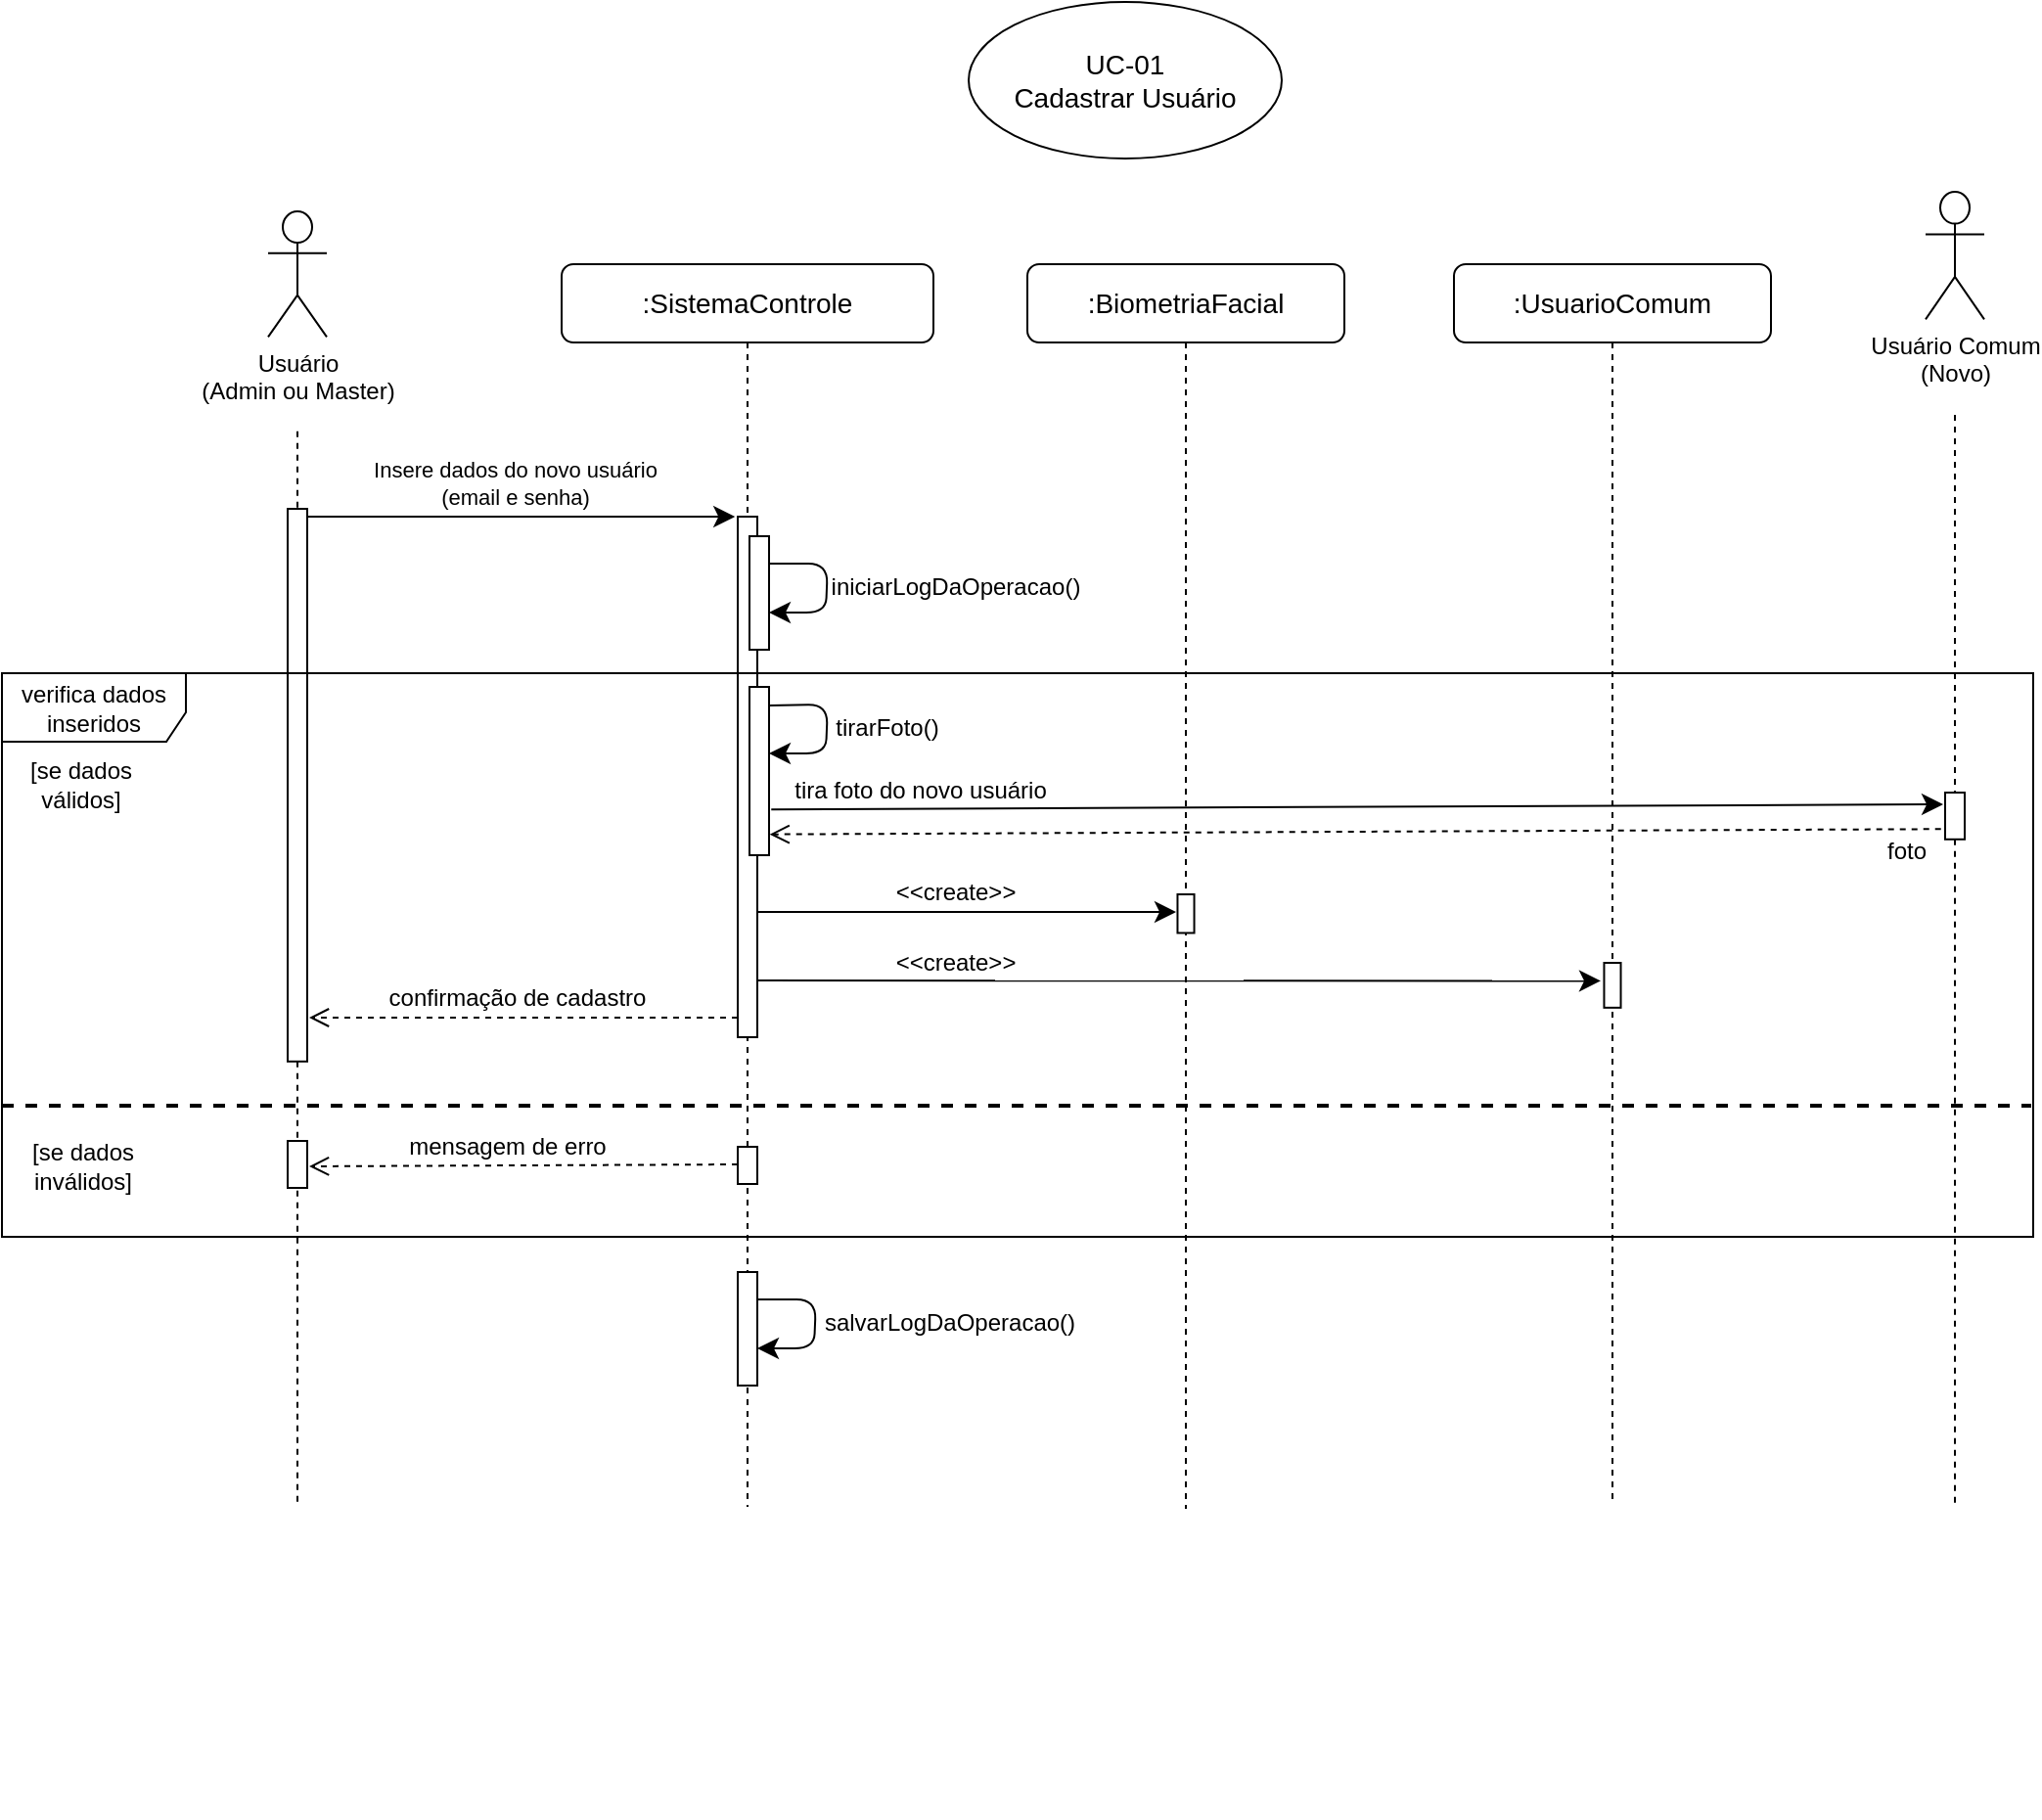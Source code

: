 <mxfile version="24.7.17">
  <diagram name="Page-1" id="7fl2-ZSV6QaIEvgjWsZY">
    <mxGraphModel dx="2087" dy="1392" grid="0" gridSize="1" guides="1" tooltips="1" connect="1" arrows="1" fold="1" page="0" pageScale="1" pageWidth="1920" pageHeight="1200" math="0" shadow="0">
      <root>
        <mxCell id="0" />
        <mxCell id="1" parent="0" />
        <mxCell id="YAKH-8tsJ9ISijEvY5ng-2" value="&lt;font style=&quot;font-size: 14px;&quot;&gt;UC-01&lt;/font&gt;&lt;div style=&quot;font-size: 14px;&quot;&gt;&lt;font style=&quot;font-size: 14px;&quot;&gt;Cadastrar Usuário&lt;/font&gt;&lt;/div&gt;" style="ellipse;whiteSpace=wrap;html=1;" vertex="1" parent="1">
          <mxGeometry x="199" y="-111" width="160" height="80" as="geometry" />
        </mxCell>
        <mxCell id="YAKH-8tsJ9ISijEvY5ng-10" value="" style="group" vertex="1" connectable="0" parent="1">
          <mxGeometry x="-159" y="-4" width="30" height="660" as="geometry" />
        </mxCell>
        <mxCell id="YAKH-8tsJ9ISijEvY5ng-8" style="edgeStyle=none;curved=0;rounded=1;orthogonalLoop=1;jettySize=auto;html=1;fontSize=12;startSize=8;endSize=8;dashed=1;endArrow=none;endFill=0;" edge="1" parent="YAKH-8tsJ9ISijEvY5ng-10" source="YAKH-8tsJ9ISijEvY5ng-6">
          <mxGeometry relative="1" as="geometry">
            <mxPoint x="15" y="660.0" as="targetPoint" />
            <mxPoint x="15" y="112.318" as="sourcePoint" />
          </mxGeometry>
        </mxCell>
        <mxCell id="YAKH-8tsJ9ISijEvY5ng-3" value="Usuário&lt;br&gt;(Admin ou Master)" style="shape=umlActor;verticalLabelPosition=bottom;verticalAlign=top;html=1;outlineConnect=0;" vertex="1" parent="YAKH-8tsJ9ISijEvY5ng-10">
          <mxGeometry width="30" height="64.182" as="geometry" />
        </mxCell>
        <mxCell id="YAKH-8tsJ9ISijEvY5ng-9" value="" style="edgeStyle=none;curved=0;rounded=1;orthogonalLoop=1;jettySize=auto;html=1;fontSize=12;startSize=8;endSize=8;dashed=1;endArrow=none;endFill=0;" edge="1" parent="YAKH-8tsJ9ISijEvY5ng-10" target="YAKH-8tsJ9ISijEvY5ng-6">
          <mxGeometry relative="1" as="geometry">
            <mxPoint x="15" y="660.0" as="targetPoint" />
            <mxPoint x="15" y="112.318" as="sourcePoint" />
          </mxGeometry>
        </mxCell>
        <mxCell id="YAKH-8tsJ9ISijEvY5ng-6" value="" style="html=1;points=[];perimeter=orthogonalPerimeter;rounded=0;shadow=0;comic=0;labelBackgroundColor=none;strokeWidth=1;fontFamily=Verdana;fontSize=12;align=center;" vertex="1" parent="YAKH-8tsJ9ISijEvY5ng-10">
          <mxGeometry x="10" y="152.003" width="10" height="282.399" as="geometry" />
        </mxCell>
        <mxCell id="YAKH-8tsJ9ISijEvY5ng-13" value="" style="group" vertex="1" connectable="0" parent="1">
          <mxGeometry x="-9" y="23" width="752" height="794" as="geometry" />
        </mxCell>
        <mxCell id="YAKH-8tsJ9ISijEvY5ng-11" value=":SistemaControle" style="shape=umlLifeline;perimeter=lifelinePerimeter;whiteSpace=wrap;html=1;container=0;collapsible=0;recursiveResize=0;outlineConnect=0;rounded=1;shadow=0;comic=0;labelBackgroundColor=none;strokeWidth=1;fontFamily=Helvetica;fontSize=14;align=center;" vertex="1" parent="YAKH-8tsJ9ISijEvY5ng-13">
          <mxGeometry width="190" height="635" as="geometry" />
        </mxCell>
        <mxCell id="YAKH-8tsJ9ISijEvY5ng-12" value="" style="html=1;points=[];perimeter=orthogonalPerimeter;rounded=0;shadow=0;comic=0;labelBackgroundColor=none;strokeWidth=1;fontFamily=Verdana;fontSize=12;align=center;container=0;" vertex="1" parent="YAKH-8tsJ9ISijEvY5ng-13">
          <mxGeometry x="90" y="129" width="10" height="266" as="geometry" />
        </mxCell>
        <mxCell id="YAKH-8tsJ9ISijEvY5ng-28" value="" style="html=1;points=[];perimeter=orthogonalPerimeter;rounded=0;shadow=0;comic=0;labelBackgroundColor=none;strokeWidth=1;fontFamily=Verdana;fontSize=12;align=center;container=0;" vertex="1" parent="YAKH-8tsJ9ISijEvY5ng-13">
          <mxGeometry x="96" y="216" width="10" height="86" as="geometry" />
        </mxCell>
        <mxCell id="YAKH-8tsJ9ISijEvY5ng-29" value="" style="endArrow=classic;html=1;rounded=1;strokeColor=default;align=center;verticalAlign=middle;fontFamily=Helvetica;fontSize=12;fontColor=default;labelBackgroundColor=default;edgeStyle=none;startSize=8;endSize=8;curved=0;exitX=1.011;exitY=0.11;exitDx=0;exitDy=0;exitPerimeter=0;" edge="1" parent="YAKH-8tsJ9ISijEvY5ng-13" source="YAKH-8tsJ9ISijEvY5ng-28">
          <mxGeometry width="50" height="50" relative="1" as="geometry">
            <mxPoint x="109" y="222" as="sourcePoint" />
            <mxPoint x="106" y="250" as="targetPoint" />
            <Array as="points">
              <mxPoint x="136" y="225" />
              <mxPoint x="135" y="250" />
            </Array>
          </mxGeometry>
        </mxCell>
        <mxCell id="YAKH-8tsJ9ISijEvY5ng-30" value="tirarFoto()" style="edgeLabel;html=1;align=center;verticalAlign=middle;resizable=0;points=[];fontSize=12;fontFamily=Helvetica;fontColor=default;labelBackgroundColor=default;" vertex="1" connectable="0" parent="YAKH-8tsJ9ISijEvY5ng-29">
          <mxGeometry x="-0.03" relative="1" as="geometry">
            <mxPoint x="30" y="1" as="offset" />
          </mxGeometry>
        </mxCell>
        <mxCell id="YAKH-8tsJ9ISijEvY5ng-42" value="" style="endArrow=classic;html=1;rounded=1;strokeColor=default;align=center;verticalAlign=middle;fontFamily=Helvetica;fontSize=12;fontColor=default;labelBackgroundColor=default;edgeStyle=none;startSize=8;endSize=8;curved=0;" edge="1" parent="YAKH-8tsJ9ISijEvY5ng-13">
          <mxGeometry width="50" height="50" relative="1" as="geometry">
            <mxPoint x="100" y="331" as="sourcePoint" />
            <mxPoint x="314" y="331" as="targetPoint" />
          </mxGeometry>
        </mxCell>
        <mxCell id="YAKH-8tsJ9ISijEvY5ng-47" value="" style="html=1;points=[];perimeter=orthogonalPerimeter;rounded=0;shadow=0;comic=0;labelBackgroundColor=none;strokeWidth=1;fontFamily=Verdana;fontSize=12;align=center;container=0;" vertex="1" parent="YAKH-8tsJ9ISijEvY5ng-13">
          <mxGeometry x="96" y="139" width="10" height="58" as="geometry" />
        </mxCell>
        <mxCell id="YAKH-8tsJ9ISijEvY5ng-48" value="" style="endArrow=classic;html=1;rounded=1;strokeColor=default;align=center;verticalAlign=middle;fontFamily=Helvetica;fontSize=12;fontColor=default;labelBackgroundColor=default;edgeStyle=none;startSize=8;endSize=8;curved=0;exitX=1.011;exitY=0.11;exitDx=0;exitDy=0;exitPerimeter=0;" edge="1" parent="YAKH-8tsJ9ISijEvY5ng-13">
          <mxGeometry width="50" height="50" relative="1" as="geometry">
            <mxPoint x="106" y="153" as="sourcePoint" />
            <mxPoint x="106" y="178" as="targetPoint" />
            <Array as="points">
              <mxPoint x="136" y="153" />
              <mxPoint x="135" y="178" />
            </Array>
          </mxGeometry>
        </mxCell>
        <mxCell id="YAKH-8tsJ9ISijEvY5ng-49" value="iniciarLogDaOperacao()" style="edgeLabel;html=1;align=center;verticalAlign=middle;resizable=0;points=[];fontSize=12;fontFamily=Helvetica;fontColor=default;labelBackgroundColor=default;" vertex="1" connectable="0" parent="YAKH-8tsJ9ISijEvY5ng-48">
          <mxGeometry x="-0.03" relative="1" as="geometry">
            <mxPoint x="65" y="1" as="offset" />
          </mxGeometry>
        </mxCell>
        <mxCell id="YAKH-8tsJ9ISijEvY5ng-51" value="" style="endArrow=open;html=1;rounded=1;strokeColor=default;align=center;verticalAlign=middle;fontFamily=Helvetica;fontSize=12;fontColor=default;labelBackgroundColor=default;edgeStyle=none;startSize=8;endSize=8;curved=0;dashed=1;endFill=0;" edge="1" parent="YAKH-8tsJ9ISijEvY5ng-13">
          <mxGeometry width="50" height="50" relative="1" as="geometry">
            <mxPoint x="90" y="385" as="sourcePoint" />
            <mxPoint x="-129" y="385" as="targetPoint" />
          </mxGeometry>
        </mxCell>
        <mxCell id="YAKH-8tsJ9ISijEvY5ng-52" value="verifica dados&lt;div&gt;inseridos&lt;/div&gt;" style="shape=umlFrame;whiteSpace=wrap;html=1;pointerEvents=0;fontFamily=Helvetica;fontSize=12;fontColor=default;labelBackgroundColor=default;width=94;height=35;" vertex="1" parent="YAKH-8tsJ9ISijEvY5ng-13">
          <mxGeometry x="-286" y="209" width="1038" height="288" as="geometry" />
        </mxCell>
        <mxCell id="YAKH-8tsJ9ISijEvY5ng-53" value="confirmação de cadastro" style="text;html=1;align=center;verticalAlign=middle;resizable=0;points=[];autosize=1;strokeColor=none;fillColor=none;fontSize=12;fontFamily=Helvetica;fontColor=default;labelBackgroundColor=default;" vertex="1" parent="YAKH-8tsJ9ISijEvY5ng-13">
          <mxGeometry x="-98" y="362" width="149" height="26" as="geometry" />
        </mxCell>
        <mxCell id="YAKH-8tsJ9ISijEvY5ng-54" value="" style="html=1;points=[];perimeter=orthogonalPerimeter;rounded=0;shadow=0;comic=0;labelBackgroundColor=none;strokeWidth=1;fontFamily=Verdana;fontSize=12;align=center;container=0;" vertex="1" parent="YAKH-8tsJ9ISijEvY5ng-13">
          <mxGeometry x="90" y="451" width="10" height="19" as="geometry" />
        </mxCell>
        <mxCell id="YAKH-8tsJ9ISijEvY5ng-55" value="" style="endArrow=open;html=1;rounded=1;strokeColor=default;align=center;verticalAlign=middle;fontFamily=Helvetica;fontSize=12;fontColor=default;labelBackgroundColor=default;edgeStyle=none;startSize=8;endSize=8;curved=0;dashed=1;endFill=0;entryX=1.06;entryY=0.985;entryDx=0;entryDy=0;entryPerimeter=0;" edge="1" parent="YAKH-8tsJ9ISijEvY5ng-13">
          <mxGeometry width="50" height="50" relative="1" as="geometry">
            <mxPoint x="90" y="460" as="sourcePoint" />
            <mxPoint x="-129" y="461" as="targetPoint" />
          </mxGeometry>
        </mxCell>
        <mxCell id="YAKH-8tsJ9ISijEvY5ng-57" value="mensagem de erro" style="edgeLabel;html=1;align=center;verticalAlign=middle;resizable=0;points=[];fontSize=12;fontFamily=Helvetica;fontColor=default;labelBackgroundColor=default;" vertex="1" connectable="0" parent="YAKH-8tsJ9ISijEvY5ng-55">
          <mxGeometry x="0.137" y="-2" relative="1" as="geometry">
            <mxPoint x="6" y="-8" as="offset" />
          </mxGeometry>
        </mxCell>
        <mxCell id="YAKH-8tsJ9ISijEvY5ng-58" value="" style="endArrow=none;dashed=1;html=1;rounded=1;strokeColor=default;align=center;verticalAlign=middle;fontFamily=Helvetica;fontSize=12;fontColor=default;labelBackgroundColor=default;edgeStyle=none;startSize=8;endSize=8;curved=0;strokeWidth=2;" edge="1" parent="YAKH-8tsJ9ISijEvY5ng-13">
          <mxGeometry width="50" height="50" relative="1" as="geometry">
            <mxPoint x="-286" y="430" as="sourcePoint" />
            <mxPoint x="751" y="430" as="targetPoint" />
          </mxGeometry>
        </mxCell>
        <mxCell id="YAKH-8tsJ9ISijEvY5ng-60" value="[se dados&lt;div&gt;inválidos]&lt;/div&gt;" style="text;html=1;align=center;verticalAlign=middle;resizable=0;points=[];autosize=1;strokeColor=none;fillColor=none;fontSize=12;fontFamily=Helvetica;fontColor=default;labelBackgroundColor=default;" vertex="1" parent="YAKH-8tsJ9ISijEvY5ng-13">
          <mxGeometry x="-280.5" y="440" width="70" height="41" as="geometry" />
        </mxCell>
        <mxCell id="YAKH-8tsJ9ISijEvY5ng-62" value="" style="html=1;points=[];perimeter=orthogonalPerimeter;rounded=0;shadow=0;comic=0;labelBackgroundColor=none;strokeWidth=1;fontFamily=Verdana;fontSize=12;align=center;container=0;" vertex="1" parent="YAKH-8tsJ9ISijEvY5ng-13">
          <mxGeometry x="90" y="515" width="10" height="58" as="geometry" />
        </mxCell>
        <mxCell id="YAKH-8tsJ9ISijEvY5ng-63" value="" style="endArrow=classic;html=1;rounded=1;strokeColor=default;align=center;verticalAlign=middle;fontFamily=Helvetica;fontSize=12;fontColor=default;labelBackgroundColor=default;edgeStyle=none;startSize=8;endSize=8;curved=0;exitX=1.011;exitY=0.11;exitDx=0;exitDy=0;exitPerimeter=0;" edge="1" parent="YAKH-8tsJ9ISijEvY5ng-13">
          <mxGeometry width="50" height="50" relative="1" as="geometry">
            <mxPoint x="100" y="529" as="sourcePoint" />
            <mxPoint x="100" y="554" as="targetPoint" />
            <Array as="points">
              <mxPoint x="130" y="529" />
              <mxPoint x="129" y="554" />
            </Array>
          </mxGeometry>
        </mxCell>
        <mxCell id="YAKH-8tsJ9ISijEvY5ng-64" value="salvarLogDaOperacao()" style="edgeLabel;html=1;align=center;verticalAlign=middle;resizable=0;points=[];fontSize=12;fontFamily=Helvetica;fontColor=default;labelBackgroundColor=default;" vertex="1" connectable="0" parent="YAKH-8tsJ9ISijEvY5ng-63">
          <mxGeometry x="-0.03" relative="1" as="geometry">
            <mxPoint x="68" y="1" as="offset" />
          </mxGeometry>
        </mxCell>
        <mxCell id="YAKH-8tsJ9ISijEvY5ng-16" value="" style="endArrow=classic;html=1;rounded=1;strokeColor=default;align=center;verticalAlign=middle;fontFamily=Helvetica;fontSize=12;fontColor=default;labelBackgroundColor=default;edgeStyle=none;startSize=8;endSize=8;curved=0;entryX=-0.14;entryY=0;entryDx=0;entryDy=0;entryPerimeter=0;" edge="1" parent="1" target="YAKH-8tsJ9ISijEvY5ng-12">
          <mxGeometry width="50" height="50" relative="1" as="geometry">
            <mxPoint x="-139" y="152" as="sourcePoint" />
            <mxPoint x="-89" y="102" as="targetPoint" />
          </mxGeometry>
        </mxCell>
        <mxCell id="YAKH-8tsJ9ISijEvY5ng-17" value="Insere dados do novo usuário&lt;div style=&quot;font-size: 11px;&quot;&gt;(email e senha)&lt;/div&gt;" style="edgeLabel;html=1;align=center;verticalAlign=middle;resizable=0;points=[];fontSize=11;fontFamily=Helvetica;fontColor=default;labelBackgroundColor=default;" vertex="1" connectable="0" parent="YAKH-8tsJ9ISijEvY5ng-16">
          <mxGeometry x="-0.118" y="1" relative="1" as="geometry">
            <mxPoint x="9" y="-16" as="offset" />
          </mxGeometry>
        </mxCell>
        <mxCell id="YAKH-8tsJ9ISijEvY5ng-18" value="" style="group" vertex="1" connectable="0" parent="1">
          <mxGeometry x="688" y="-14" width="30" height="670" as="geometry" />
        </mxCell>
        <mxCell id="YAKH-8tsJ9ISijEvY5ng-19" style="edgeStyle=none;curved=0;rounded=1;orthogonalLoop=1;jettySize=auto;html=1;fontSize=12;startSize=8;endSize=8;dashed=1;endArrow=none;endFill=0;" edge="1" parent="YAKH-8tsJ9ISijEvY5ng-18" source="YAKH-8tsJ9ISijEvY5ng-22">
          <mxGeometry relative="1" as="geometry">
            <mxPoint x="15" y="670.0" as="targetPoint" />
            <mxPoint x="15" y="114.019" as="sourcePoint" />
          </mxGeometry>
        </mxCell>
        <mxCell id="YAKH-8tsJ9ISijEvY5ng-20" value="Usuário Comum&lt;div&gt;(Novo)&lt;/div&gt;" style="shape=umlActor;verticalLabelPosition=bottom;verticalAlign=top;html=1;outlineConnect=0;" vertex="1" parent="YAKH-8tsJ9ISijEvY5ng-18">
          <mxGeometry width="30" height="65.154" as="geometry" />
        </mxCell>
        <mxCell id="YAKH-8tsJ9ISijEvY5ng-21" value="" style="edgeStyle=none;curved=0;rounded=1;orthogonalLoop=1;jettySize=auto;html=1;fontSize=12;startSize=8;endSize=8;dashed=1;endArrow=none;endFill=0;" edge="1" parent="YAKH-8tsJ9ISijEvY5ng-18" target="YAKH-8tsJ9ISijEvY5ng-22">
          <mxGeometry relative="1" as="geometry">
            <mxPoint x="15" y="670.0" as="targetPoint" />
            <mxPoint x="15" y="114.019" as="sourcePoint" />
          </mxGeometry>
        </mxCell>
        <mxCell id="YAKH-8tsJ9ISijEvY5ng-22" value="" style="html=1;points=[];perimeter=orthogonalPerimeter;rounded=0;shadow=0;comic=0;labelBackgroundColor=none;strokeWidth=1;fontFamily=Verdana;fontSize=12;align=center;" vertex="1" parent="YAKH-8tsJ9ISijEvY5ng-18">
          <mxGeometry x="10" y="307.001" width="10" height="23.89" as="geometry" />
        </mxCell>
        <mxCell id="YAKH-8tsJ9ISijEvY5ng-24" value="" style="group" vertex="1" connectable="0" parent="1">
          <mxGeometry x="447" y="23" width="162" height="633" as="geometry" />
        </mxCell>
        <mxCell id="YAKH-8tsJ9ISijEvY5ng-25" value=":UsuarioComum" style="shape=umlLifeline;perimeter=lifelinePerimeter;whiteSpace=wrap;html=1;container=0;collapsible=0;recursiveResize=0;outlineConnect=0;rounded=1;shadow=0;comic=0;labelBackgroundColor=none;strokeWidth=1;fontFamily=Helvetica;fontSize=14;align=center;" vertex="1" parent="YAKH-8tsJ9ISijEvY5ng-24">
          <mxGeometry width="162" height="633.0" as="geometry" />
        </mxCell>
        <mxCell id="YAKH-8tsJ9ISijEvY5ng-26" value="" style="html=1;points=[];perimeter=orthogonalPerimeter;rounded=0;shadow=0;comic=0;labelBackgroundColor=none;strokeWidth=1;fontFamily=Verdana;fontSize=12;align=center;container=0;" vertex="1" parent="YAKH-8tsJ9ISijEvY5ng-24">
          <mxGeometry x="76.73" y="357.002" width="8.53" height="22.919" as="geometry" />
        </mxCell>
        <mxCell id="YAKH-8tsJ9ISijEvY5ng-34" value="" style="endArrow=open;html=1;rounded=1;strokeColor=default;align=center;verticalAlign=middle;fontFamily=Helvetica;fontSize=12;fontColor=default;labelBackgroundColor=default;edgeStyle=none;startSize=8;endSize=8;curved=0;entryX=1.032;entryY=0.876;entryDx=0;entryDy=0;entryPerimeter=0;dashed=1;endFill=0;exitX=-0.214;exitY=0.231;exitDx=0;exitDy=0;exitPerimeter=0;" edge="1" parent="1" target="YAKH-8tsJ9ISijEvY5ng-28">
          <mxGeometry width="50" height="50" relative="1" as="geometry">
            <mxPoint x="695.86" y="311.64" as="sourcePoint" />
            <mxPoint x="224" y="334" as="targetPoint" />
          </mxGeometry>
        </mxCell>
        <mxCell id="YAKH-8tsJ9ISijEvY5ng-35" value="foto" style="edgeLabel;html=1;align=center;verticalAlign=middle;resizable=0;points=[];fontSize=12;fontFamily=Helvetica;fontColor=default;labelBackgroundColor=default;" vertex="1" connectable="0" parent="1">
          <mxGeometry x="678.003" y="323.001" as="geometry" />
        </mxCell>
        <mxCell id="YAKH-8tsJ9ISijEvY5ng-36" value="" style="group" vertex="1" connectable="0" parent="1">
          <mxGeometry x="229" y="23" width="162" height="636" as="geometry" />
        </mxCell>
        <mxCell id="YAKH-8tsJ9ISijEvY5ng-37" value=":BiometriaFacial" style="shape=umlLifeline;perimeter=lifelinePerimeter;whiteSpace=wrap;html=1;container=0;collapsible=0;recursiveResize=0;outlineConnect=0;rounded=1;shadow=0;comic=0;labelBackgroundColor=none;strokeWidth=1;fontFamily=Helvetica;fontSize=14;align=center;" vertex="1" parent="YAKH-8tsJ9ISijEvY5ng-36">
          <mxGeometry width="162" height="636" as="geometry" />
        </mxCell>
        <mxCell id="YAKH-8tsJ9ISijEvY5ng-38" value="" style="html=1;points=[];perimeter=orthogonalPerimeter;rounded=0;shadow=0;comic=0;labelBackgroundColor=none;strokeWidth=1;fontFamily=Verdana;fontSize=12;align=center;container=0;" vertex="1" parent="YAKH-8tsJ9ISijEvY5ng-36">
          <mxGeometry x="76.74" y="321.996" width="8.53" height="19.738" as="geometry" />
        </mxCell>
        <mxCell id="YAKH-8tsJ9ISijEvY5ng-44" value="&amp;lt;&amp;lt;create&amp;gt;&amp;gt;" style="edgeLabel;html=1;align=center;verticalAlign=middle;resizable=0;points=[];fontSize=12;fontFamily=Helvetica;fontColor=default;labelBackgroundColor=default;" vertex="1" connectable="0" parent="1">
          <mxGeometry x="192.004" y="343.998" as="geometry" />
        </mxCell>
        <mxCell id="YAKH-8tsJ9ISijEvY5ng-31" value="" style="endArrow=classic;html=1;rounded=1;strokeColor=default;align=center;verticalAlign=middle;fontFamily=Helvetica;fontSize=12;fontColor=default;labelBackgroundColor=default;edgeStyle=none;startSize=8;endSize=8;curved=0;exitX=1.114;exitY=0.728;exitDx=0;exitDy=0;exitPerimeter=0;" edge="1" parent="1" source="YAKH-8tsJ9ISijEvY5ng-28">
          <mxGeometry width="50" height="50" relative="1" as="geometry">
            <mxPoint x="295" y="224.28" as="sourcePoint" />
            <mxPoint x="697" y="299" as="targetPoint" />
          </mxGeometry>
        </mxCell>
        <mxCell id="YAKH-8tsJ9ISijEvY5ng-32" value="tira foto do novo usuário" style="edgeLabel;html=1;align=center;verticalAlign=middle;resizable=0;points=[];fontSize=12;fontFamily=Helvetica;fontColor=default;labelBackgroundColor=default;" vertex="1" connectable="0" parent="YAKH-8tsJ9ISijEvY5ng-31">
          <mxGeometry x="-0.439" relative="1" as="geometry">
            <mxPoint x="-92" y="-9" as="offset" />
          </mxGeometry>
        </mxCell>
        <mxCell id="YAKH-8tsJ9ISijEvY5ng-45" value="" style="endArrow=classic;html=1;rounded=1;strokeColor=default;align=center;verticalAlign=middle;fontFamily=Helvetica;fontSize=12;fontColor=default;labelBackgroundColor=default;edgeStyle=none;startSize=8;endSize=8;curved=0;entryX=-0.086;entryY=0.396;entryDx=0;entryDy=0;entryPerimeter=0;" edge="1" parent="1">
          <mxGeometry width="50" height="50" relative="1" as="geometry">
            <mxPoint x="91" y="389" as="sourcePoint" />
            <mxPoint x="522.004" y="389.24" as="targetPoint" />
          </mxGeometry>
        </mxCell>
        <mxCell id="YAKH-8tsJ9ISijEvY5ng-46" value="&amp;lt;&amp;lt;create&amp;gt;&amp;gt;" style="edgeLabel;html=1;align=center;verticalAlign=middle;resizable=0;points=[];fontSize=12;fontFamily=Helvetica;fontColor=default;labelBackgroundColor=default;" vertex="1" connectable="0" parent="1">
          <mxGeometry x="192.004" y="379.998" as="geometry" />
        </mxCell>
        <mxCell id="YAKH-8tsJ9ISijEvY5ng-56" value="" style="html=1;points=[];perimeter=orthogonalPerimeter;rounded=0;shadow=0;comic=0;labelBackgroundColor=none;strokeWidth=1;fontFamily=Verdana;fontSize=12;align=center;" vertex="1" parent="1">
          <mxGeometry x="-149" y="471" width="10" height="24" as="geometry" />
        </mxCell>
        <mxCell id="YAKH-8tsJ9ISijEvY5ng-59" value="[se dados&lt;div&gt;válidos]&lt;/div&gt;" style="text;html=1;align=center;verticalAlign=middle;resizable=0;points=[];autosize=1;strokeColor=none;fillColor=none;fontSize=12;fontFamily=Helvetica;fontColor=default;labelBackgroundColor=default;" vertex="1" parent="1">
          <mxGeometry x="-290.5" y="268.5" width="70" height="41" as="geometry" />
        </mxCell>
      </root>
    </mxGraphModel>
  </diagram>
</mxfile>
